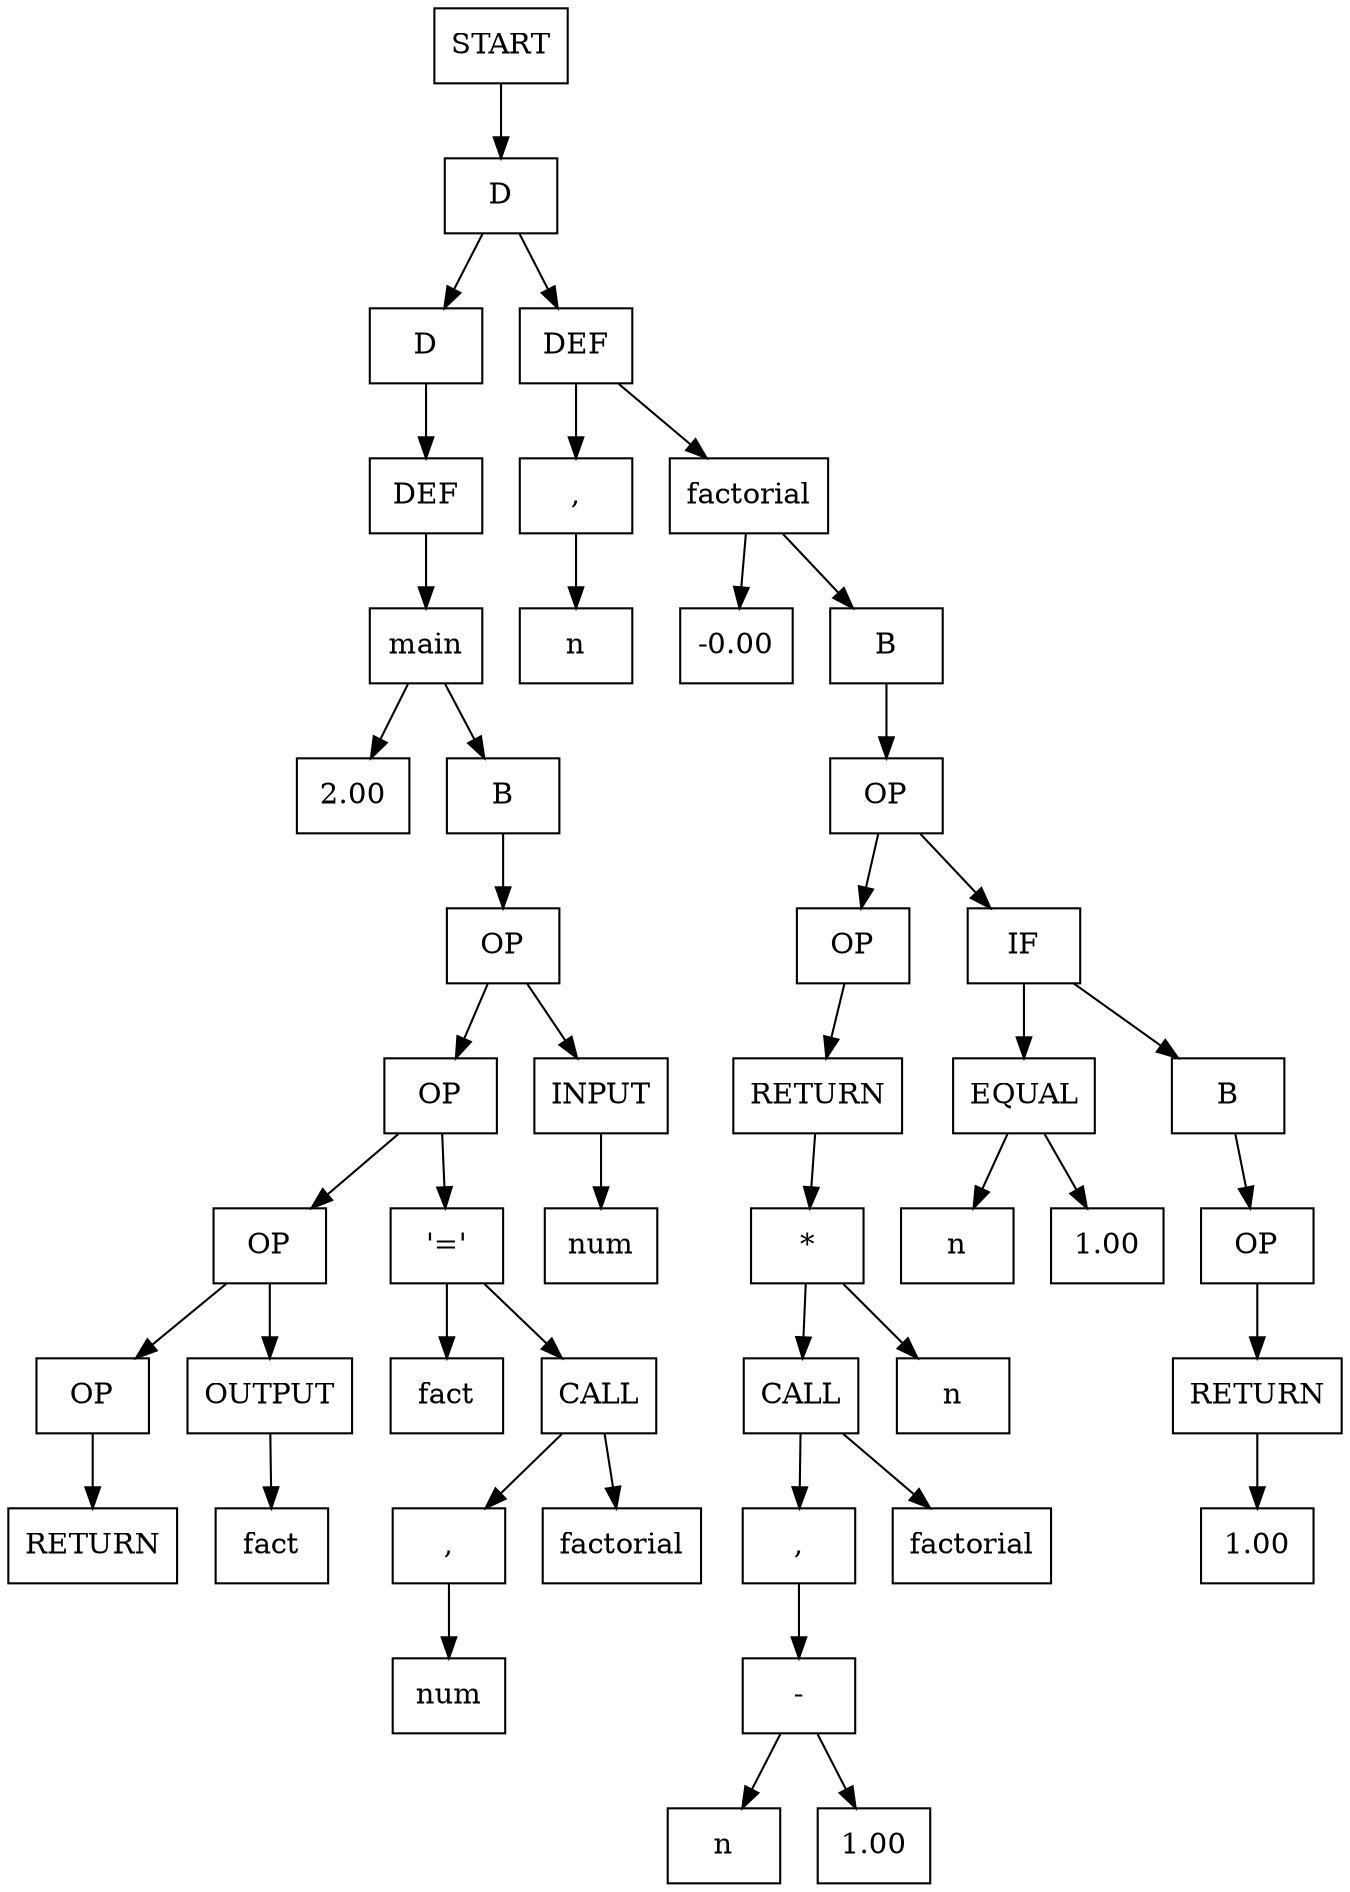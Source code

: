 digraph {
node0x559e4daccc50 [label="START", shape=box];
node0x559e4dace3a0 [label="D", shape=box];
node0x559e4daccc50 -> node0x559e4dace3a0
node0x559e4dace8a0 [label="D", shape=box];
node0x559e4dacccc0 [label="DEF", shape=box];
node0x559e4dace3a0 -> node0x559e4dace8a0
node0x559e4dace3a0 -> node0x559e4dacccc0
node0x559e4dace410 [label=",", shape=box];
node0x559e4daccd30 [label="factorial", shape=box];
node0x559e4dacccc0 -> node0x559e4dace410
node0x559e4dacccc0 -> node0x559e4daccd30
node0x559e4dace870 [label="-0.00", shape=box];
node0x559e4dace480 [label="B", shape=box];
node0x559e4daccd30 -> node0x559e4dace870
node0x559e4daccd30 -> node0x559e4dace480
node0x559e4dace4f0 [label="OP", shape=box];
node0x559e4dace480 -> node0x559e4dace4f0
node0x559e4dace640 [label="OP", shape=box];
node0x559e4daccfd0 [label="IF", shape=box];
node0x559e4dace4f0 -> node0x559e4dace640
node0x559e4dace4f0 -> node0x559e4daccfd0
node0x559e4dacd120 [label="EQUAL", shape=box];
node0x559e4dace560 [label="B", shape=box];
node0x559e4daccfd0 -> node0x559e4dacd120
node0x559e4daccfd0 -> node0x559e4dace560
node0x559e4dace5d0 [label="OP", shape=box];
node0x559e4dace560 -> node0x559e4dace5d0
node0x559e4dacd2a0 [label="RETURN", shape=box];
node0x559e4dace5d0 -> node0x559e4dacd2a0
node0x559e4dacd310 [label="1.00", shape=box];
node0x559e4dacd2a0 -> node0x559e4dacd310
node0x559e4dacd0b0 [label="n", shape=box];
node0x559e4dacd190 [label="1.00", shape=box];
node0x559e4dacd120 -> node0x559e4dacd0b0
node0x559e4dacd120 -> node0x559e4dacd190
node0x559e4dacd420 [label="RETURN", shape=box];
node0x559e4dace640 -> node0x559e4dacd420
node0x559e4dace800 [label="*", shape=box];
node0x559e4dacd420 -> node0x559e4dace800
node0x559e4dace6b0 [label="CALL", shape=box];
node0x559e4dacd760 [label="n", shape=box];
node0x559e4dace800 -> node0x559e4dace6b0
node0x559e4dace800 -> node0x559e4dacd760
node0x559e4dace790 [label=",", shape=box];
node0x559e4dacd490 [label="factorial", shape=box];
node0x559e4dace6b0 -> node0x559e4dace790
node0x559e4dace6b0 -> node0x559e4dacd490
node0x559e4dace720 [label="-", shape=box];
node0x559e4dace790 -> node0x559e4dace720
node0x559e4dacd570 [label="n", shape=box];
node0x559e4dacd650 [label="1.00", shape=box];
node0x559e4dace720 -> node0x559e4dacd570
node0x559e4dace720 -> node0x559e4dacd650
node0x559e4dacce10 [label="n", shape=box];
node0x559e4dace410 -> node0x559e4dacce10
node0x559e4dacd8b0 [label="DEF", shape=box];
node0x559e4dace8a0 -> node0x559e4dacd8b0
node0x559e4dacd920 [label="main", shape=box];
node0x559e4dacd8b0 -> node0x559e4dacd920
node0x559e4dacec20 [label="2.00", shape=box];
node0x559e4dace910 [label="B", shape=box];
node0x559e4dacd920 -> node0x559e4dacec20
node0x559e4dacd920 -> node0x559e4dace910
node0x559e4dace980 [label="OP", shape=box];
node0x559e4dace910 -> node0x559e4dace980
node0x559e4dace9f0 [label="OP", shape=box];
node0x559e4dacdb50 [label="INPUT", shape=box];
node0x559e4dace980 -> node0x559e4dace9f0
node0x559e4dace980 -> node0x559e4dacdb50
node0x559e4dacdc30 [label="num", shape=box];
node0x559e4dacdb50 -> node0x559e4dacdc30
node0x559e4daceb40 [label="OP", shape=box];
node0x559e4dacdd80 [label="'='", shape=box];
node0x559e4dace9f0 -> node0x559e4daceb40
node0x559e4dace9f0 -> node0x559e4dacdd80
node0x559e4dacdd10 [label="fact", shape=box];
node0x559e4dacea60 [label="CALL", shape=box];
node0x559e4dacdd80 -> node0x559e4dacdd10
node0x559e4dacdd80 -> node0x559e4dacea60
node0x559e4dacead0 [label=",", shape=box];
node0x559e4dacddf0 [label="factorial", shape=box];
node0x559e4dacea60 -> node0x559e4dacead0
node0x559e4dacea60 -> node0x559e4dacddf0
node0x559e4dacded0 [label="num", shape=box];
node0x559e4dacead0 -> node0x559e4dacded0
node0x559e4dacebb0 [label="OP", shape=box];
node0x559e4dace020 [label="OUTPUT", shape=box];
node0x559e4daceb40 -> node0x559e4dacebb0
node0x559e4daceb40 -> node0x559e4dace020
node0x559e4dace100 [label="fact", shape=box];
node0x559e4dace020 -> node0x559e4dace100
node0x559e4dace1e0 [label="RETURN", shape=box];
node0x559e4dacebb0 -> node0x559e4dace1e0
}
